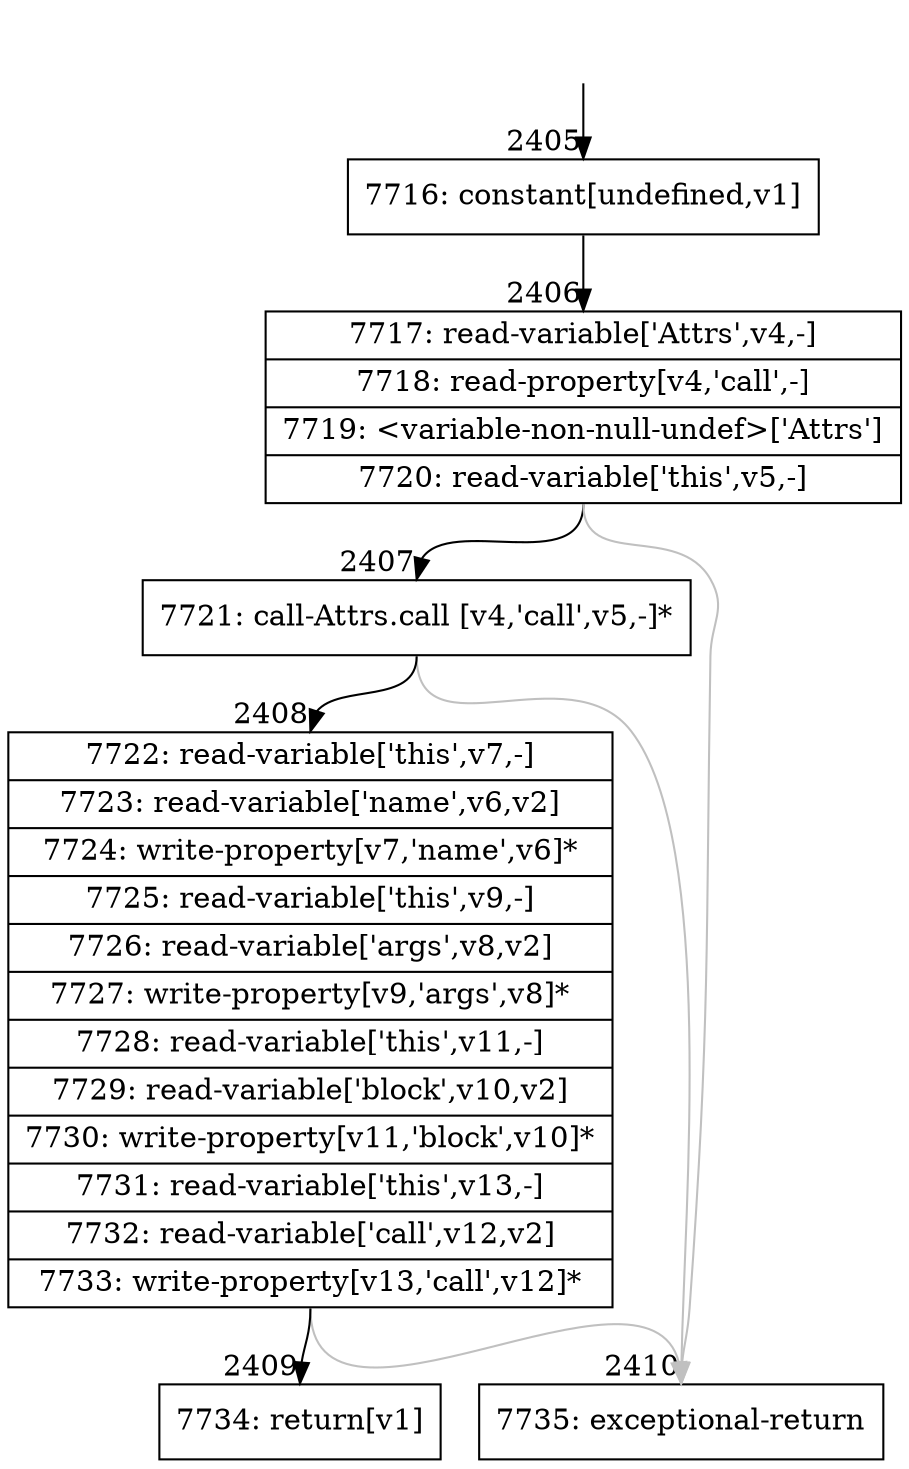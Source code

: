 digraph {
rankdir="TD"
BB_entry142[shape=none,label=""];
BB_entry142 -> BB2405 [tailport=s, headport=n, headlabel="    2405"]
BB2405 [shape=record label="{7716: constant[undefined,v1]}" ] 
BB2405 -> BB2406 [tailport=s, headport=n, headlabel="      2406"]
BB2406 [shape=record label="{7717: read-variable['Attrs',v4,-]|7718: read-property[v4,'call',-]|7719: \<variable-non-null-undef\>['Attrs']|7720: read-variable['this',v5,-]}" ] 
BB2406 -> BB2407 [tailport=s, headport=n, headlabel="      2407"]
BB2406 -> BB2410 [tailport=s, headport=n, color=gray, headlabel="      2410"]
BB2407 [shape=record label="{7721: call-Attrs.call [v4,'call',v5,-]*}" ] 
BB2407 -> BB2408 [tailport=s, headport=n, headlabel="      2408"]
BB2407 -> BB2410 [tailport=s, headport=n, color=gray]
BB2408 [shape=record label="{7722: read-variable['this',v7,-]|7723: read-variable['name',v6,v2]|7724: write-property[v7,'name',v6]*|7725: read-variable['this',v9,-]|7726: read-variable['args',v8,v2]|7727: write-property[v9,'args',v8]*|7728: read-variable['this',v11,-]|7729: read-variable['block',v10,v2]|7730: write-property[v11,'block',v10]*|7731: read-variable['this',v13,-]|7732: read-variable['call',v12,v2]|7733: write-property[v13,'call',v12]*}" ] 
BB2408 -> BB2409 [tailport=s, headport=n, headlabel="      2409"]
BB2408 -> BB2410 [tailport=s, headport=n, color=gray]
BB2409 [shape=record label="{7734: return[v1]}" ] 
BB2410 [shape=record label="{7735: exceptional-return}" ] 
//#$~ 2595
}
